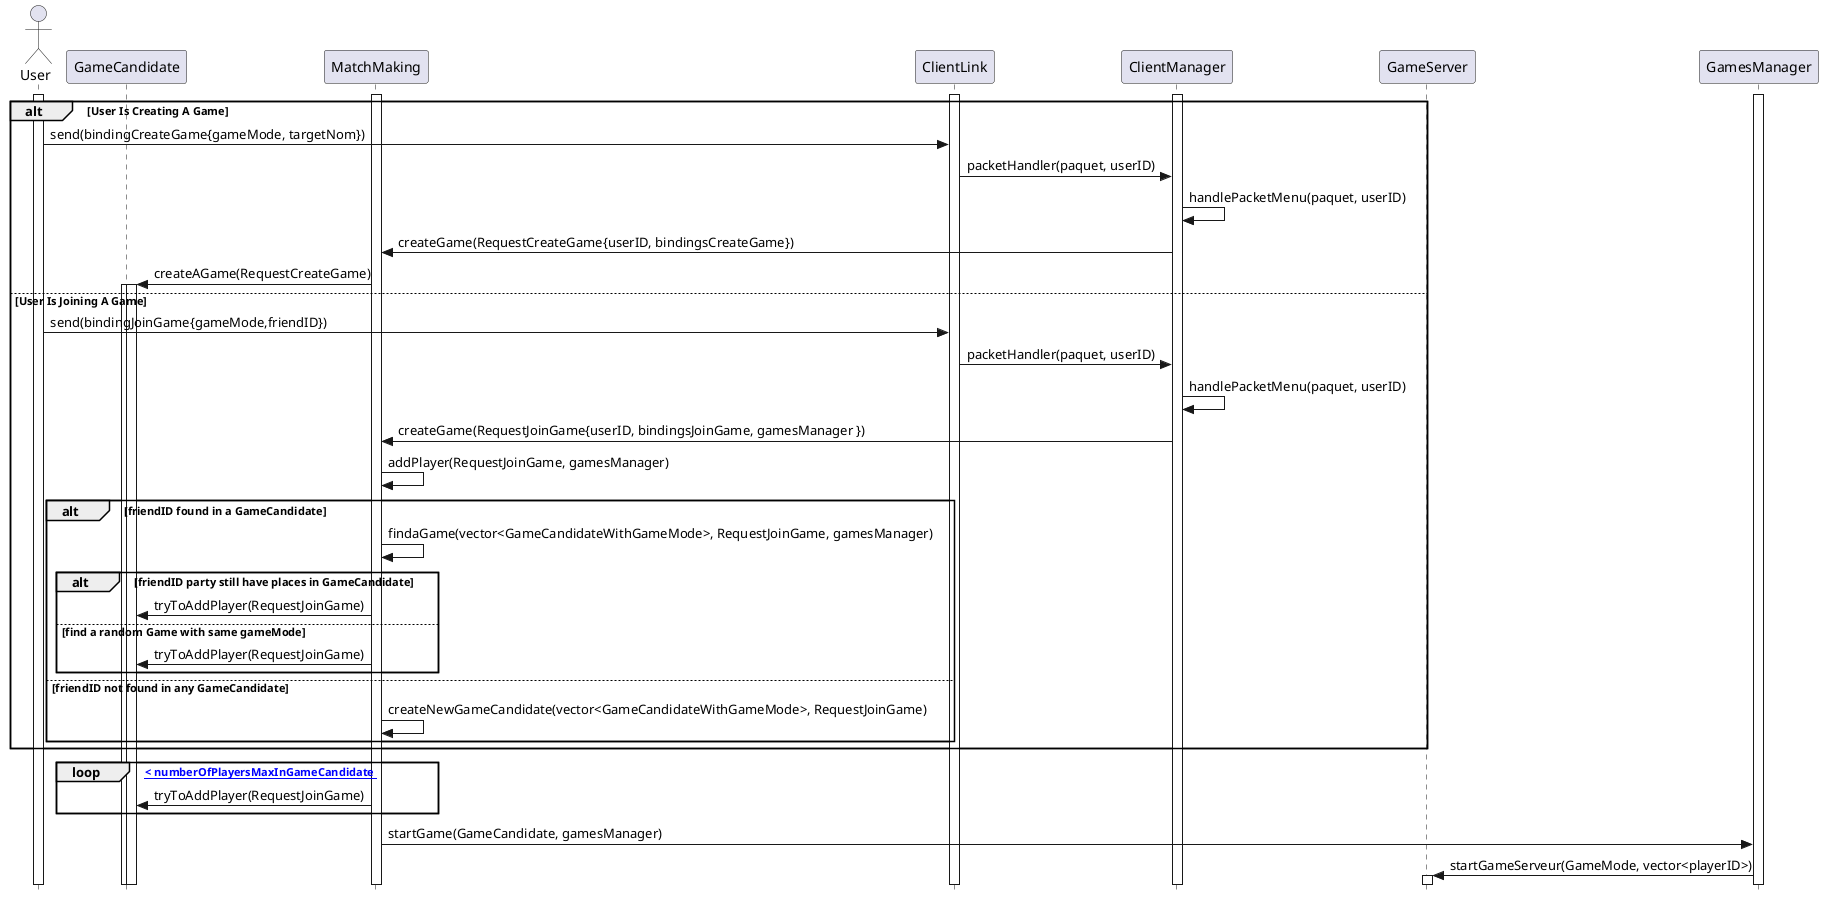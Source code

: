@startuml MatchMakingServerSequence

skinparam style strictuml

actor User
participant GameCandidate
participant MatchMaking
participant ClientLink
participant ClientManager
participant GameServer
participant GamesManager

activate User
activate ClientLink
activate ClientManager
activate GamesManager
activate MatchMaking

alt User Is Creating A Game
    User -> ClientLink : send(bindingCreateGame{gameMode, targetNom})
    ClientLink -> ClientManager : packetHandler(paquet, userID)
    ClientManager -> ClientManager : handlePacketMenu(paquet, userID)
    ClientManager -> MatchMaking : createGame(RequestCreateGame{userID, bindingsCreateGame})
    MatchMaking -> GameCandidate : createAGame(RequestCreateGame)
    activate GameCandidate
else User Is Joining A Game
    activate GameCandidate
    User -> ClientLink : send(bindingJoinGame{gameMode,friendID})
    ClientLink -> ClientManager : packetHandler(paquet, userID)
    ClientManager -> ClientManager : handlePacketMenu(paquet, userID)
    ClientManager -> MatchMaking : createGame(RequestJoinGame{userID, bindingsJoinGame, gamesManager })
    MatchMaking -> MatchMaking : addPlayer(RequestJoinGame, gamesManager)

    alt friendID found in a GameCandidate
        MatchMaking -> MatchMaking : findaGame(vector<GameCandidateWithGameMode>, RequestJoinGame, gamesManager)
        alt friendID party still have places in GameCandidate
            MatchMaking -> GameCandidate : tryToAddPlayer(RequestJoinGame)
        else find a random Game with same gameMode
            MatchMaking -> GameCandidate : tryToAddPlayer(RequestJoinGame)
        end
    else friendID not found in any GameCandidate
        MatchMaking -> MatchMaking : createNewGameCandidate(vector<GameCandidateWithGameMode>, RequestJoinGame)
    end
end 

loop [ numberOfPlayersInGameCandidate < numberOfPlayersMaxInGameCandidate ]
    MatchMaking -> GameCandidate : tryToAddPlayer(RequestJoinGame)
end 

MatchMaking -> GamesManager : startGame(GameCandidate, gamesManager)
GamesManager -> GameServer : startGameServeur(GameMode, vector<playerID>)
activate GameServer

@enduml